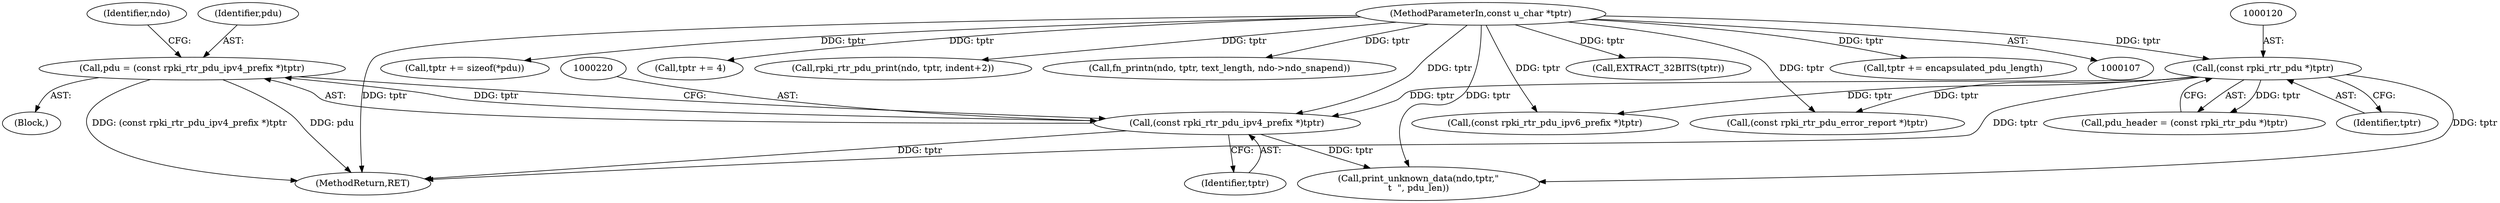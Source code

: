 digraph "0_tcpdump_83c64fce3a5226b080e535f5131a8a318f30e79b@pointer" {
"1000217" [label="(Call,pdu = (const rpki_rtr_pdu_ipv4_prefix *)tptr)"];
"1000219" [label="(Call,(const rpki_rtr_pdu_ipv4_prefix *)tptr)"];
"1000119" [label="(Call,(const rpki_rtr_pdu *)tptr)"];
"1000109" [label="(MethodParameterIn,const u_char *tptr)"];
"1000224" [label="(Identifier,ndo)"];
"1000464" [label="(MethodReturn,RET)"];
"1000349" [label="(Call,tptr += sizeof(*pdu))"];
"1000221" [label="(Identifier,tptr)"];
"1000401" [label="(Call,tptr += 4)"];
"1000215" [label="(Block,)"];
"1000117" [label="(Call,pdu_header = (const rpki_rtr_pdu *)tptr)"];
"1000109" [label="(MethodParameterIn,const u_char *tptr)"];
"1000305" [label="(Call,(const rpki_rtr_pdu_error_report *)tptr)"];
"1000219" [label="(Call,(const rpki_rtr_pdu_ipv4_prefix *)tptr)"];
"1000119" [label="(Call,(const rpki_rtr_pdu *)tptr)"];
"1000376" [label="(Call,rpki_rtr_pdu_print(ndo, tptr, indent+2))"];
"1000217" [label="(Call,pdu = (const rpki_rtr_pdu_ipv4_prefix *)tptr)"];
"1000428" [label="(Call,fn_printn(ndo, tptr, text_length, ndo->ndo_snapend))"];
"1000454" [label="(Call,print_unknown_data(ndo,tptr,\"\n\t  \", pdu_len))"];
"1000399" [label="(Call,EXTRACT_32BITS(tptr))"];
"1000383" [label="(Call,tptr += encapsulated_pdu_length)"];
"1000260" [label="(Call,(const rpki_rtr_pdu_ipv6_prefix *)tptr)"];
"1000218" [label="(Identifier,pdu)"];
"1000121" [label="(Identifier,tptr)"];
"1000217" -> "1000215"  [label="AST: "];
"1000217" -> "1000219"  [label="CFG: "];
"1000218" -> "1000217"  [label="AST: "];
"1000219" -> "1000217"  [label="AST: "];
"1000224" -> "1000217"  [label="CFG: "];
"1000217" -> "1000464"  [label="DDG: (const rpki_rtr_pdu_ipv4_prefix *)tptr"];
"1000217" -> "1000464"  [label="DDG: pdu"];
"1000219" -> "1000217"  [label="DDG: tptr"];
"1000219" -> "1000221"  [label="CFG: "];
"1000220" -> "1000219"  [label="AST: "];
"1000221" -> "1000219"  [label="AST: "];
"1000219" -> "1000464"  [label="DDG: tptr"];
"1000119" -> "1000219"  [label="DDG: tptr"];
"1000109" -> "1000219"  [label="DDG: tptr"];
"1000219" -> "1000454"  [label="DDG: tptr"];
"1000119" -> "1000117"  [label="AST: "];
"1000119" -> "1000121"  [label="CFG: "];
"1000120" -> "1000119"  [label="AST: "];
"1000121" -> "1000119"  [label="AST: "];
"1000117" -> "1000119"  [label="CFG: "];
"1000119" -> "1000464"  [label="DDG: tptr"];
"1000119" -> "1000117"  [label="DDG: tptr"];
"1000109" -> "1000119"  [label="DDG: tptr"];
"1000119" -> "1000260"  [label="DDG: tptr"];
"1000119" -> "1000305"  [label="DDG: tptr"];
"1000119" -> "1000454"  [label="DDG: tptr"];
"1000109" -> "1000107"  [label="AST: "];
"1000109" -> "1000464"  [label="DDG: tptr"];
"1000109" -> "1000260"  [label="DDG: tptr"];
"1000109" -> "1000305"  [label="DDG: tptr"];
"1000109" -> "1000349"  [label="DDG: tptr"];
"1000109" -> "1000376"  [label="DDG: tptr"];
"1000109" -> "1000383"  [label="DDG: tptr"];
"1000109" -> "1000399"  [label="DDG: tptr"];
"1000109" -> "1000401"  [label="DDG: tptr"];
"1000109" -> "1000428"  [label="DDG: tptr"];
"1000109" -> "1000454"  [label="DDG: tptr"];
}
